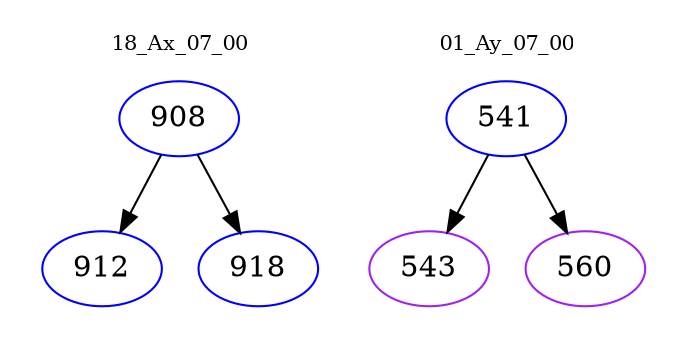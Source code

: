 digraph{
subgraph cluster_0 {
color = white
label = "18_Ax_07_00";
fontsize=10;
T0_908 [label="908", color="blue"]
T0_908 -> T0_912 [color="black"]
T0_912 [label="912", color="blue"]
T0_908 -> T0_918 [color="black"]
T0_918 [label="918", color="blue"]
}
subgraph cluster_1 {
color = white
label = "01_Ay_07_00";
fontsize=10;
T1_541 [label="541", color="blue"]
T1_541 -> T1_543 [color="black"]
T1_543 [label="543", color="purple"]
T1_541 -> T1_560 [color="black"]
T1_560 [label="560", color="purple"]
}
}
